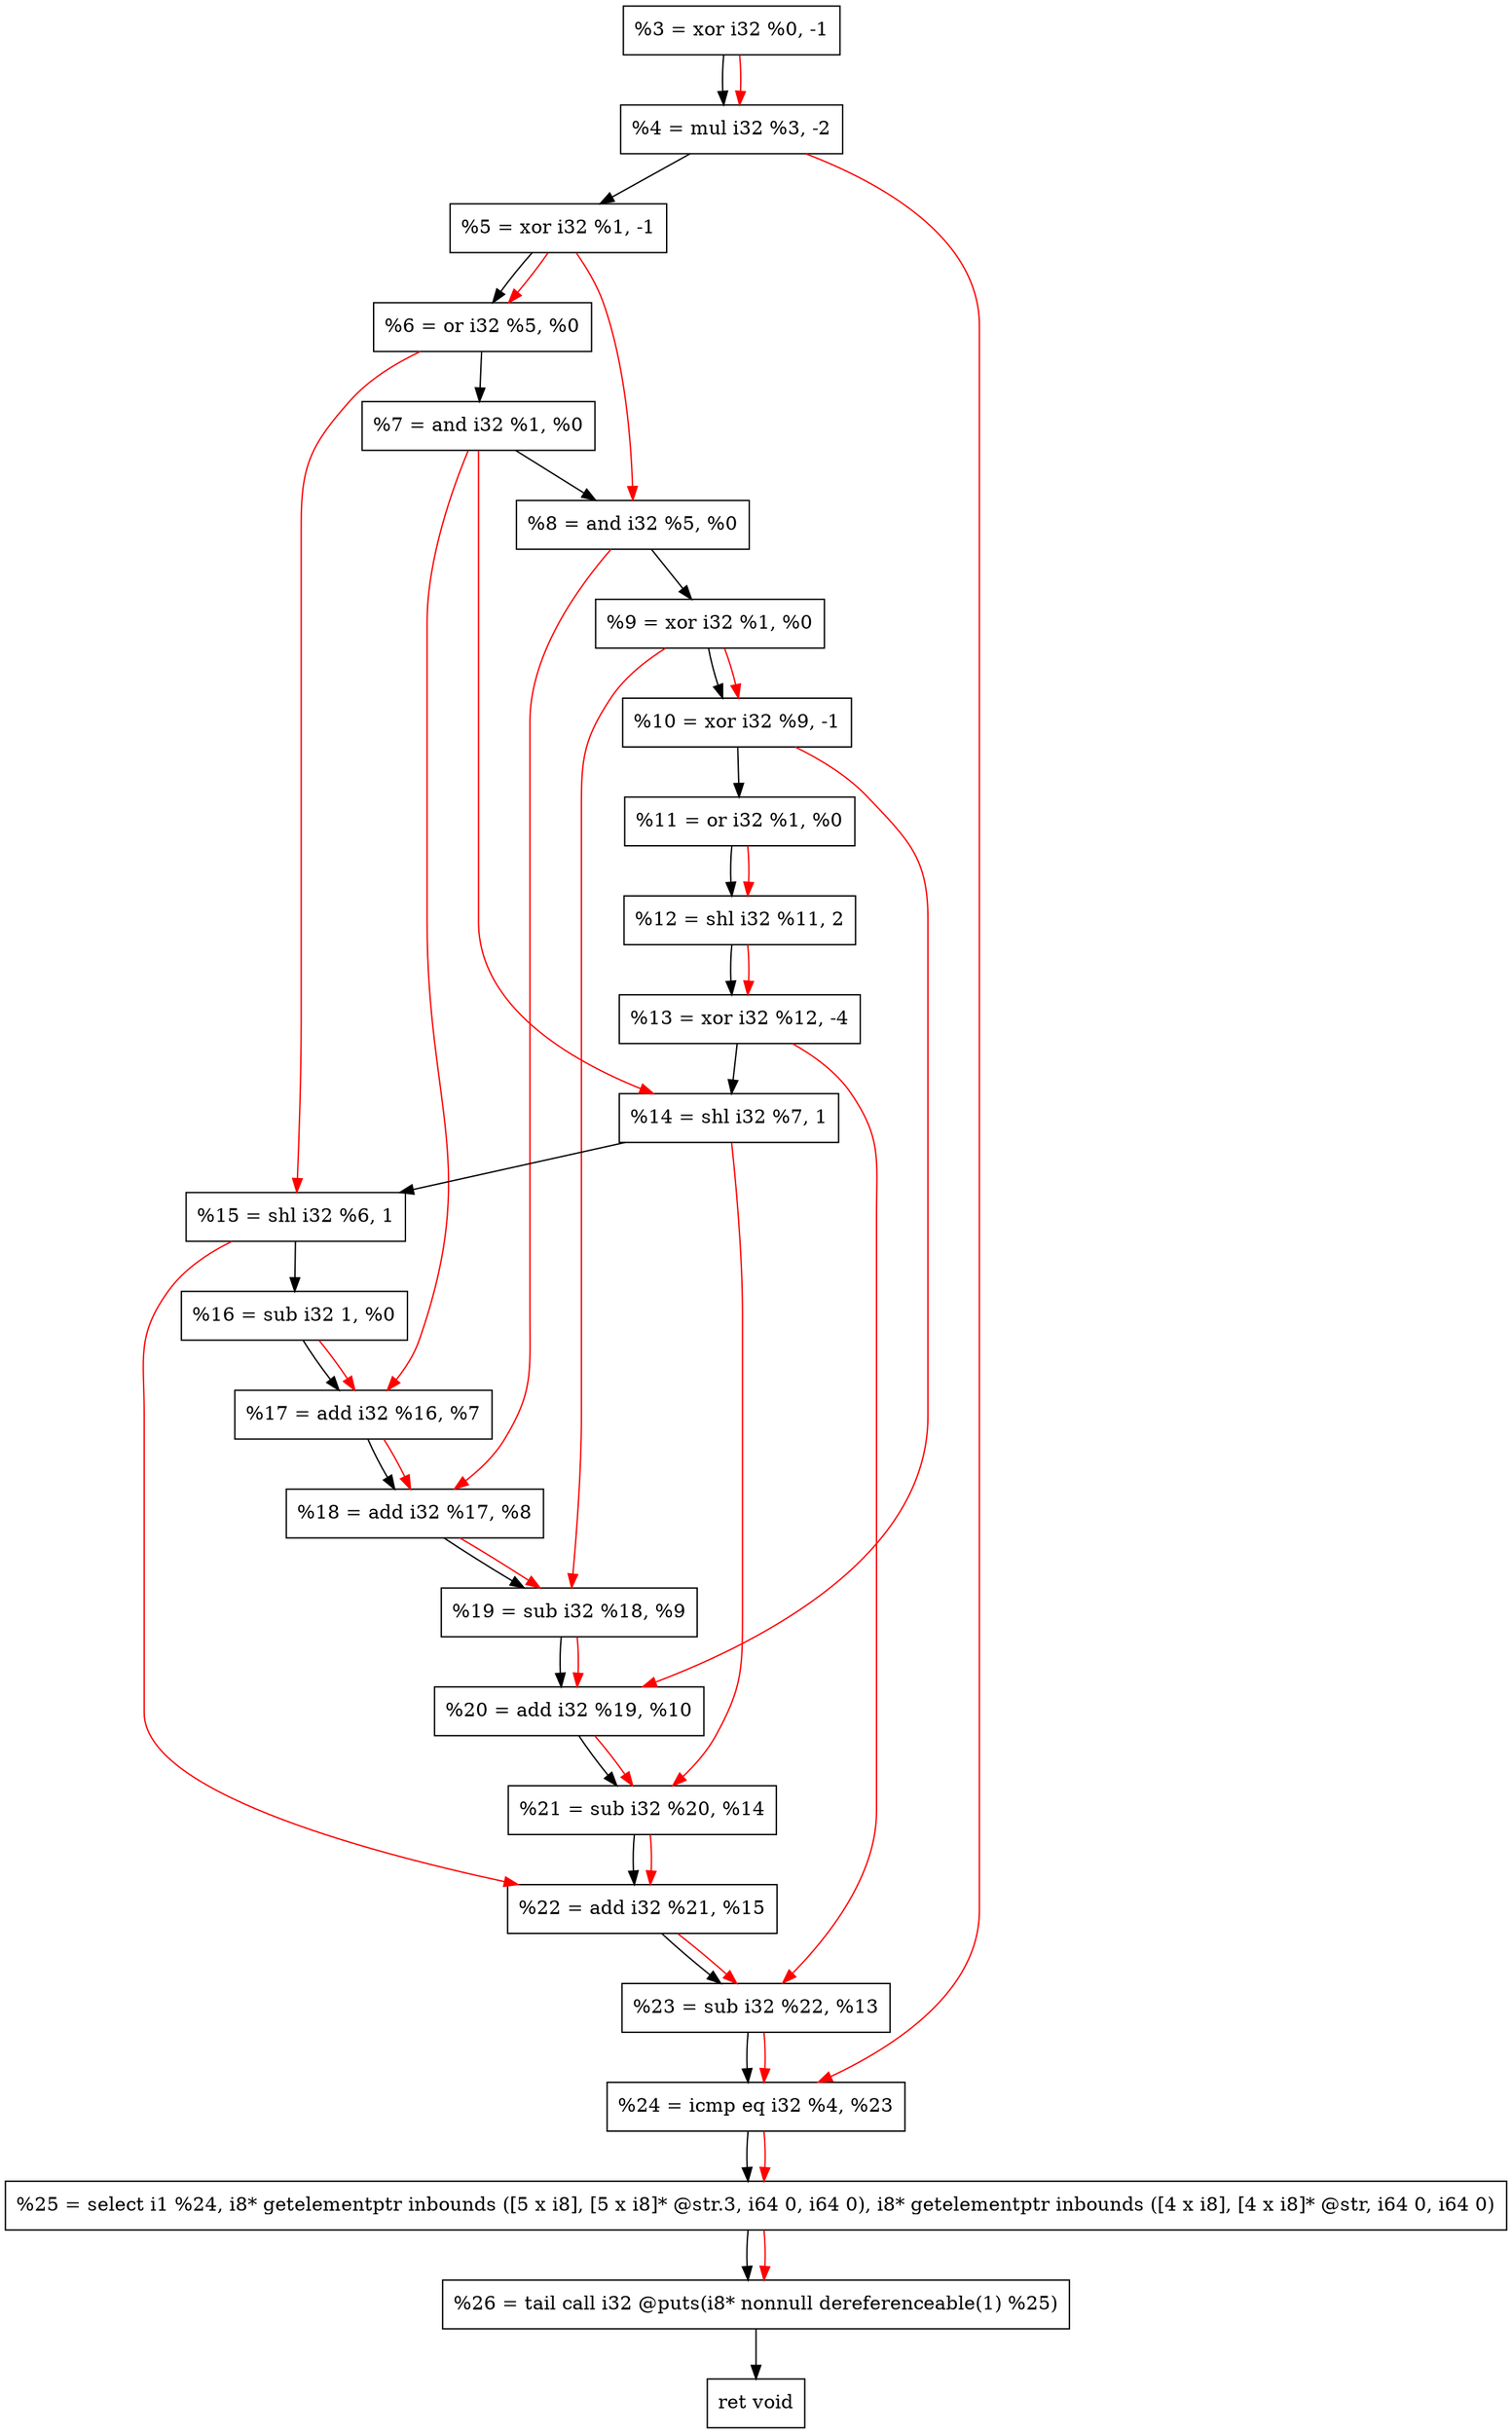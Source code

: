 digraph "DFG for'crackme' function" {
	Node0x12f5b20[shape=record, label="  %3 = xor i32 %0, -1"];
	Node0x12f5bc0[shape=record, label="  %4 = mul i32 %3, -2"];
	Node0x12f5c80[shape=record, label="  %5 = xor i32 %1, -1"];
	Node0x12f5cf0[shape=record, label="  %6 = or i32 %5, %0"];
	Node0x12f5d60[shape=record, label="  %7 = and i32 %1, %0"];
	Node0x12f5dd0[shape=record, label="  %8 = and i32 %5, %0"];
	Node0x12f5e40[shape=record, label="  %9 = xor i32 %1, %0"];
	Node0x12f5eb0[shape=record, label="  %10 = xor i32 %9, -1"];
	Node0x12f5f20[shape=record, label="  %11 = or i32 %1, %0"];
	Node0x12f5f90[shape=record, label="  %12 = shl i32 %11, 2"];
	Node0x12f6030[shape=record, label="  %13 = xor i32 %12, -4"];
	Node0x12f60d0[shape=record, label="  %14 = shl i32 %7, 1"];
	Node0x12f6140[shape=record, label="  %15 = shl i32 %6, 1"];
	Node0x12f61b0[shape=record, label="  %16 = sub i32 1, %0"];
	Node0x12f6220[shape=record, label="  %17 = add i32 %16, %7"];
	Node0x12f6290[shape=record, label="  %18 = add i32 %17, %8"];
	Node0x12f6300[shape=record, label="  %19 = sub i32 %18, %9"];
	Node0x12f6370[shape=record, label="  %20 = add i32 %19, %10"];
	Node0x12f63e0[shape=record, label="  %21 = sub i32 %20, %14"];
	Node0x12f6450[shape=record, label="  %22 = add i32 %21, %15"];
	Node0x12f64c0[shape=record, label="  %23 = sub i32 %22, %13"];
	Node0x12f6530[shape=record, label="  %24 = icmp eq i32 %4, %23"];
	Node0x1296268[shape=record, label="  %25 = select i1 %24, i8* getelementptr inbounds ([5 x i8], [5 x i8]* @str.3, i64 0, i64 0), i8* getelementptr inbounds ([4 x i8], [4 x i8]* @str, i64 0, i64 0)"];
	Node0x12f69d0[shape=record, label="  %26 = tail call i32 @puts(i8* nonnull dereferenceable(1) %25)"];
	Node0x12f6a20[shape=record, label="  ret void"];
	Node0x12f5b20 -> Node0x12f5bc0;
	Node0x12f5bc0 -> Node0x12f5c80;
	Node0x12f5c80 -> Node0x12f5cf0;
	Node0x12f5cf0 -> Node0x12f5d60;
	Node0x12f5d60 -> Node0x12f5dd0;
	Node0x12f5dd0 -> Node0x12f5e40;
	Node0x12f5e40 -> Node0x12f5eb0;
	Node0x12f5eb0 -> Node0x12f5f20;
	Node0x12f5f20 -> Node0x12f5f90;
	Node0x12f5f90 -> Node0x12f6030;
	Node0x12f6030 -> Node0x12f60d0;
	Node0x12f60d0 -> Node0x12f6140;
	Node0x12f6140 -> Node0x12f61b0;
	Node0x12f61b0 -> Node0x12f6220;
	Node0x12f6220 -> Node0x12f6290;
	Node0x12f6290 -> Node0x12f6300;
	Node0x12f6300 -> Node0x12f6370;
	Node0x12f6370 -> Node0x12f63e0;
	Node0x12f63e0 -> Node0x12f6450;
	Node0x12f6450 -> Node0x12f64c0;
	Node0x12f64c0 -> Node0x12f6530;
	Node0x12f6530 -> Node0x1296268;
	Node0x1296268 -> Node0x12f69d0;
	Node0x12f69d0 -> Node0x12f6a20;
edge [color=red]
	Node0x12f5b20 -> Node0x12f5bc0;
	Node0x12f5c80 -> Node0x12f5cf0;
	Node0x12f5c80 -> Node0x12f5dd0;
	Node0x12f5e40 -> Node0x12f5eb0;
	Node0x12f5f20 -> Node0x12f5f90;
	Node0x12f5f90 -> Node0x12f6030;
	Node0x12f5d60 -> Node0x12f60d0;
	Node0x12f5cf0 -> Node0x12f6140;
	Node0x12f61b0 -> Node0x12f6220;
	Node0x12f5d60 -> Node0x12f6220;
	Node0x12f6220 -> Node0x12f6290;
	Node0x12f5dd0 -> Node0x12f6290;
	Node0x12f6290 -> Node0x12f6300;
	Node0x12f5e40 -> Node0x12f6300;
	Node0x12f6300 -> Node0x12f6370;
	Node0x12f5eb0 -> Node0x12f6370;
	Node0x12f6370 -> Node0x12f63e0;
	Node0x12f60d0 -> Node0x12f63e0;
	Node0x12f63e0 -> Node0x12f6450;
	Node0x12f6140 -> Node0x12f6450;
	Node0x12f6450 -> Node0x12f64c0;
	Node0x12f6030 -> Node0x12f64c0;
	Node0x12f5bc0 -> Node0x12f6530;
	Node0x12f64c0 -> Node0x12f6530;
	Node0x12f6530 -> Node0x1296268;
	Node0x1296268 -> Node0x12f69d0;
}
